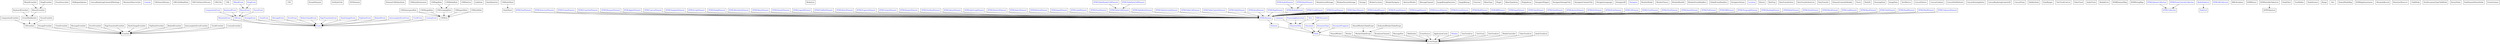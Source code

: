 digraph interfaces {
node [shape=box]
0000 [label="EventInit"];
0001 [label="UIEventInit"];
0002 [label="CompositionEventInit"];
0003 [label="EventModifierInit"];
0004 [label="KeyboardEventInit"];
0005 [label="MouseEventInit"];
0006 [label="WheelEventInit"];
0007 [label="FocusEventInit"];
0008 [label="StorageEventInit"];
0009 [label="CloseEventInit"];
0010 [label="EventSourceInit"];
0011 [label="MessageEventInit"];
0012 [label="ErrorEventInit"];
0013 [label="PageTransitionEventInit"];
0014 [label="HashChangeEventInit"];
0015 [label="PopStateEventInit"];
0016 [label="DragEventInit"];
0017 [label="HitRegionOptions"];
0018 [label="CanvasRenderingContext2DSettings"];
0019 [label="RelatedEventInit"];
0020 [label="AutocompleteErrorEventInit"];
0021 [label="TrackEventInit"];
0022 [label="MutationObserverInit"];
0023 [label="CustomEventInit"];
0024 [label="Console"fontcolor="blue"];
0025 [label="URLSearchParams"];
0026 [label="URLUtilsReadOnly"];
0027 [label="URLUtilsSearchParams"];
0028 [label="URLUtils"];
0029 [label="URL"];
0030 [label="Event"fontcolor="blue"];
0031 [label="MutationEvent"fontcolor="blue"];
0032 [label="UIEvent"fontcolor="blue"];
0033 [label="CompositionEvent"fontcolor="blue"];
0034 [label="KeyboardEvent"fontcolor="blue"];
0035 [label="MouseEvent"fontcolor="blue"];
0036 [label="WheelEvent"fontcolor="blue"];
0037 [label="FocusEvent"fontcolor="blue"];
0038 [label="CSS"];
0039 [label="PseudoElement"];
0040 [label="GetStyleUtils"];
0041 [label="SVGElement"];
0042 [label="ElementCSSInlineStyle"];
0043 [label="CSSStyleDeclaration"];
0044 [label="CSSRule"];
0045 [label="CSSNamespaceRule"];
0046 [label="CSSMarginRule"];
0047 [label="CSSGroupingRule"];
0048 [label="CSSPageRule"];
0049 [label="CSSMediaRule"];
0050 [label="CSSImportRule"];
0051 [label="CSSStyleRule"];
0052 [label="CSSRuleList"];
0053 [label="LinkStyle"];
0054 [label="StyleSheetList"];
0055 [label="StyleSheet"];
0056 [label="CSSStyleSheet"];
0057 [label="MediaList"];
0058 [label="EventTarget"];
0059 [label="Node"fontcolor="blue"];
0060 [label="Element"fontcolor="blue"];
0061 [label="HTMLElement"fontcolor="blue"];
0062 [label="HTMLFontElement"fontcolor="blue"];
0063 [label="HTMLDirectoryElement"fontcolor="blue"];
0064 [label="HTMLFrameElement"fontcolor="blue"];
0065 [label="HTMLFrameSetElement"fontcolor="blue"];
0066 [label="HTMLMarqueeElement"fontcolor="blue"];
0067 [label="HTMLAppletElement"fontcolor="blue"];
0068 [label="StorageEvent"fontcolor="blue"];
0069 [label="WindowLocalStorage"];
0070 [label="WindowSessionStorage"];
0071 [label="Storage"];
0072 [label="WorkerLocation"];
0073 [label="WorkerNavigator"];
0074 [label="SharedWorker"];
0075 [label="Worker"];
0076 [label="AbstractWorker"];
0077 [label="WorkerGlobalScope"];
0078 [label="SharedWorkerGlobalScope"];
0079 [label="DedicatedWorkerGlobalScope"];
0080 [label="BroadcastChannel"];
0081 [label="MessagePort"];
0082 [label="MessageChannel"];
0083 [label="CloseEvent"fontcolor="blue"];
0084 [label="WebSocket"];
0085 [label="EventSource"];
0086 [label="MessageEvent"fontcolor="blue"];
0087 [label="ImageBitmapFactories"];
0088 [label="ImageBitmap"];
0089 [label="External"];
0090 [label="MimeType"];
0091 [label="Plugin"];
0092 [label="MimeTypeArray"];
0093 [label="PluginArray"];
0094 [label="NavigatorPlugins"];
0095 [label="NavigatorStorageUtils"];
0096 [label="NavigatorContentUtils"];
0097 [label="NavigatorLanguage"];
0098 [label="NavigatorID"];
0099 [label="Navigator"fontcolor="blue"];
0100 [label="WindowModal"];
0101 [label="WindowTimers"];
0102 [label="WindowBase64"];
0103 [label="WindowEventHandlers"];
0104 [label="GlobalEventHandlers"];
0105 [label="ErrorEvent"fontcolor="blue"];
0106 [label="NavigatorOnLine"];
0107 [label="ApplicationCache"];
0108 [label="BeforeUnloadEvent"fontcolor="blue"];
0109 [label="PageTransitionEvent"fontcolor="blue"];
0110 [label="HashChangeEvent"fontcolor="blue"];
0111 [label="PopStateEvent"fontcolor="blue"];
0112 [label="Location"fontcolor="blue"];
0113 [label="History"];
0114 [label="BarProp"];
0115 [label="Window"fontcolor="blue"];
0116 [label="DragEvent"fontcolor="blue"];
0117 [label="DataTransferItem"];
0118 [label="DataTransferItemList"];
0119 [label="DataTransfer"];
0120 [label="ElementContentEditable"];
0121 [label="Touch"];
0122 [label="Path2D"];
0123 [label="DrawingStyle"];
0124 [label="ImageData"];
0125 [label="TextMetrics"];
0126 [label="CanvasPattern"];
0127 [label="CanvasGradient"];
0128 [label="CanvasPathMethods"];
0129 [label="CanvasDrawingStyles"];
0130 [label="CanvasRenderingContext2D"];
0131 [label="CanvasProxy"];
0132 [label="HTMLCanvasElement"fontcolor="blue"];
0133 [label="HTMLTemplateElement"fontcolor="blue"];
0134 [label="HTMLScriptElement"fontcolor="blue"];
0135 [label="HTMLDialogElement"fontcolor="blue"];
0136 [label="RelatedEvent"fontcolor="blue"];
0137 [label="HTMLMenuItemElement"fontcolor="blue"];
0138 [label="HTMLMenuElement"fontcolor="blue"];
0139 [label="HTMLDetailsElement"fontcolor="blue"];
0140 [label="ValidityState"];
0141 [label="AutocompleteErrorEvent"fontcolor="blue"];
0142 [label="HTMLLegendElement"fontcolor="blue"];
0143 [label="HTMLFieldSetElement"fontcolor="blue"];
0144 [label="HTMLMeterElement"fontcolor="blue"];
0145 [label="HTMLProgressElement"fontcolor="blue"];
0146 [label="HTMLOutputElement"fontcolor="blue"];
0147 [label="HTMLKeygenElement"fontcolor="blue"];
0148 [label="HTMLTextAreaElement"fontcolor="blue"];
0149 [label="HTMLOptionElement"fontcolor="blue"];
0150 [label="HTMLOptGroupElement"fontcolor="blue"];
0151 [label="HTMLDataListElement"fontcolor="blue"];
0152 [label="HTMLSelectElement"fontcolor="blue"];
0153 [label="HTMLButtonElement"fontcolor="blue"];
0154 [label="HTMLInputElement"fontcolor="blue"];
0155 [label="HTMLLabelElement"fontcolor="blue"];
0156 [label="HTMLFormElement"fontcolor="blue"];
0157 [label="HTMLTableCellElement"fontcolor="blue"];
0158 [label="HTMLTableHeaderCellElement"fontcolor="blue"];
0159 [label="HTMLTableDataCellElement"fontcolor="blue"];
0160 [label="HTMLTableRowElement"fontcolor="blue"];
0161 [label="HTMLTableSectionElement"fontcolor="blue"];
0162 [label="HTMLTableColElement"fontcolor="blue"];
0163 [label="HTMLTableCaptionElement"fontcolor="blue"];
0164 [label="HTMLTableElement"fontcolor="blue"];
0165 [label="HTMLAreaElement"fontcolor="blue"];
0166 [label="HTMLMapElement"fontcolor="blue"];
0167 [label="TrackEvent"fontcolor="blue"];
0168 [label="TimeRanges"];
0169 [label="TextTrackCue"];
0170 [label="TextTrackCueList"];
0171 [label="TextTrack"];
0172 [label="TextTrackList"];
0173 [label="MediaController"];
0174 [label="VideoTrack"];
0175 [label="VideoTrackList"];
0176 [label="AudioTrack"];
0177 [label="AudioTrackList"];
0178 [label="MediaError"];
0179 [label="HTMLMediaElement"fontcolor="blue"];
0180 [label="HTMLTrackElement"fontcolor="blue"];
0181 [label="HTMLAudioElement"fontcolor="blue"];
0182 [label="HTMLVideoElement"fontcolor="blue"];
0183 [label="HTMLParamElement"fontcolor="blue"];
0184 [label="HTMLObjectElement"fontcolor="blue"];
0185 [label="HTMLEmbedElement"fontcolor="blue"];
0186 [label="HTMLIFrameElement"fontcolor="blue"];
0187 [label="HTMLImageElement"fontcolor="blue"];
0188 [label="HTMLSourceElement"fontcolor="blue"];
0189 [label="HTMLPictureElement"fontcolor="blue"];
0190 [label="HTMLModElement"fontcolor="blue"];
0191 [label="HTMLBRElement"fontcolor="blue"];
0192 [label="HTMLSpanElement"fontcolor="blue"];
0193 [label="HTMLTimeElement"fontcolor="blue"];
0194 [label="HTMLDataElement"fontcolor="blue"];
0195 [label="HTMLAnchorElement"fontcolor="blue"];
0196 [label="HTMLDivElement"fontcolor="blue"];
0197 [label="HTMLDListElement"fontcolor="blue"];
0198 [label="HTMLLIElement"fontcolor="blue"];
0199 [label="HTMLUListElement"fontcolor="blue"];
0200 [label="HTMLOListElement"fontcolor="blue"];
0201 [label="HTMLQuoteElement"fontcolor="blue"];
0202 [label="HTMLPreElement"fontcolor="blue"];
0203 [label="HTMLHRElement"fontcolor="blue"];
0204 [label="HTMLParagraphElement"fontcolor="blue"];
0205 [label="HTMLHeadingElement"fontcolor="blue"];
0206 [label="HTMLBodyElement"fontcolor="blue"];
0207 [label="HTMLStyleElement"fontcolor="blue"];
0208 [label="HTMLMetaElement"fontcolor="blue"];
0209 [label="HTMLLinkElement"fontcolor="blue"];
0210 [label="HTMLBaseElement"fontcolor="blue"];
0211 [label="HTMLTitleElement"fontcolor="blue"];
0212 [label="HTMLHeadElement"fontcolor="blue"];
0213 [label="HTMLHtmlElement"fontcolor="blue"];
0214 [label="HTMLUnknownElement"fontcolor="blue"];
0215 [label="DOMElementMap"];
0216 [label="DOMStringMap"];
0217 [label="HTMLCollection"fontcolor="blue"];
0218 [label="HTMLOptionsCollection"fontcolor="blue"];
0219 [label="NodeList"fontcolor="blue"];
0220 [label="RadioNodeList"fontcolor="blue"];
0221 [label="HTMLFormControlsCollection"fontcolor="blue"];
0222 [label="HTMLAllCollection"fontcolor="blue"];
0223 [label="XMLSerializer"];
0224 [label="DOMParser"];
0225 [label="DOMTokenList"];
0226 [label="DOMSettableTokenList"];
0227 [label="NodeFilter"];
0228 [label="TreeWalker"];
0229 [label="NodeIterator"];
0230 [label="Range"];
0231 [label="CharacterData"fontcolor="blue"];
0232 [label="Comment"fontcolor="blue"];
0233 [label="ProcessingInstruction"fontcolor="blue"];
0234 [label="Text"fontcolor="blue"];
0235 [label="Attr"];
0236 [label="NamedNodeMap"];
0237 [label="DOMImplementation"];
0238 [label="Document"fontcolor="blue"];
0239 [label="XMLDocument"fontcolor="blue"];
0240 [label="MutationRecord"];
0241 [label="MutationObserver"];
0242 [label="DocumentType"fontcolor="blue"];
0243 [label="ChildNode"];
0244 [label="NonDocumentTypeChildNode"];
0245 [label="ParentNode"];
0246 [label="DocumentFragment"fontcolor="blue"];
0247 [label="NonElementParentNode"];
0248 [label="EventListener"];
0249 [label="CustomEvent"fontcolor="blue"];
0001 -> 0000;
0002 -> 0001;
0003 -> 0001;
0004 -> 0003;
0005 -> 0003;
0006 -> 0005;
0007 -> 0001;
0008 -> 0000;
0009 -> 0000;
0011 -> 0000;
0012 -> 0000;
0013 -> 0000;
0014 -> 0000;
0015 -> 0000;
0016 -> 0005;
0019 -> 0000;
0020 -> 0000;
0021 -> 0000;
0023 -> 0000;
0031 -> 0030;
0032 -> 0030;
0033 -> 0032;
0034 -> 0032;
0035 -> 0032;
0036 -> 0035;
0037 -> 0032;
0045 -> 0044;
0046 -> 0044;
0047 -> 0044;
0048 -> 0047;
0049 -> 0047;
0050 -> 0044;
0051 -> 0044;
0056 -> 0055;
0059 -> 0058;
0060 -> 0059;
0061 -> 0060;
0062 -> 0061;
0063 -> 0061;
0064 -> 0061;
0065 -> 0061;
0066 -> 0061;
0067 -> 0061;
0068 -> 0030;
0074 -> 0058;
0075 -> 0058;
0077 -> 0058;
0078 -> 0077;
0079 -> 0077;
0080 -> 0058;
0081 -> 0058;
0083 -> 0030;
0084 -> 0058;
0085 -> 0058;
0086 -> 0030;
0105 -> 0030;
0107 -> 0058;
0108 -> 0030;
0109 -> 0030;
0110 -> 0030;
0111 -> 0030;
0115 -> 0058;
0116 -> 0035;
0132 -> 0061;
0133 -> 0061;
0134 -> 0061;
0135 -> 0061;
0136 -> 0030;
0137 -> 0061;
0138 -> 0061;
0139 -> 0061;
0141 -> 0030;
0142 -> 0061;
0143 -> 0061;
0144 -> 0061;
0145 -> 0061;
0146 -> 0061;
0147 -> 0061;
0148 -> 0061;
0149 -> 0061;
0150 -> 0061;
0151 -> 0061;
0152 -> 0061;
0153 -> 0061;
0154 -> 0061;
0155 -> 0061;
0156 -> 0061;
0157 -> 0061;
0158 -> 0157;
0159 -> 0157;
0160 -> 0061;
0161 -> 0061;
0162 -> 0061;
0163 -> 0061;
0164 -> 0061;
0165 -> 0061;
0166 -> 0061;
0167 -> 0030;
0169 -> 0058;
0171 -> 0058;
0172 -> 0058;
0173 -> 0058;
0175 -> 0058;
0177 -> 0058;
0179 -> 0061;
0180 -> 0061;
0181 -> 0179;
0182 -> 0179;
0183 -> 0061;
0184 -> 0061;
0185 -> 0061;
0186 -> 0061;
0187 -> 0061;
0188 -> 0061;
0189 -> 0061;
0190 -> 0061;
0191 -> 0061;
0192 -> 0061;
0193 -> 0061;
0194 -> 0061;
0195 -> 0061;
0196 -> 0061;
0197 -> 0061;
0198 -> 0061;
0199 -> 0061;
0200 -> 0061;
0201 -> 0061;
0202 -> 0061;
0203 -> 0061;
0204 -> 0061;
0205 -> 0061;
0206 -> 0061;
0207 -> 0061;
0208 -> 0061;
0209 -> 0061;
0210 -> 0061;
0211 -> 0061;
0212 -> 0061;
0213 -> 0061;
0214 -> 0061;
0218 -> 0217;
0220 -> 0219;
0221 -> 0217;
0226 -> 0225;
0231 -> 0059;
0232 -> 0231;
0233 -> 0231;
0234 -> 0231;
0238 -> 0059;
0239 -> 0238;
0242 -> 0059;
0246 -> 0059;
0249 -> 0030;
}
